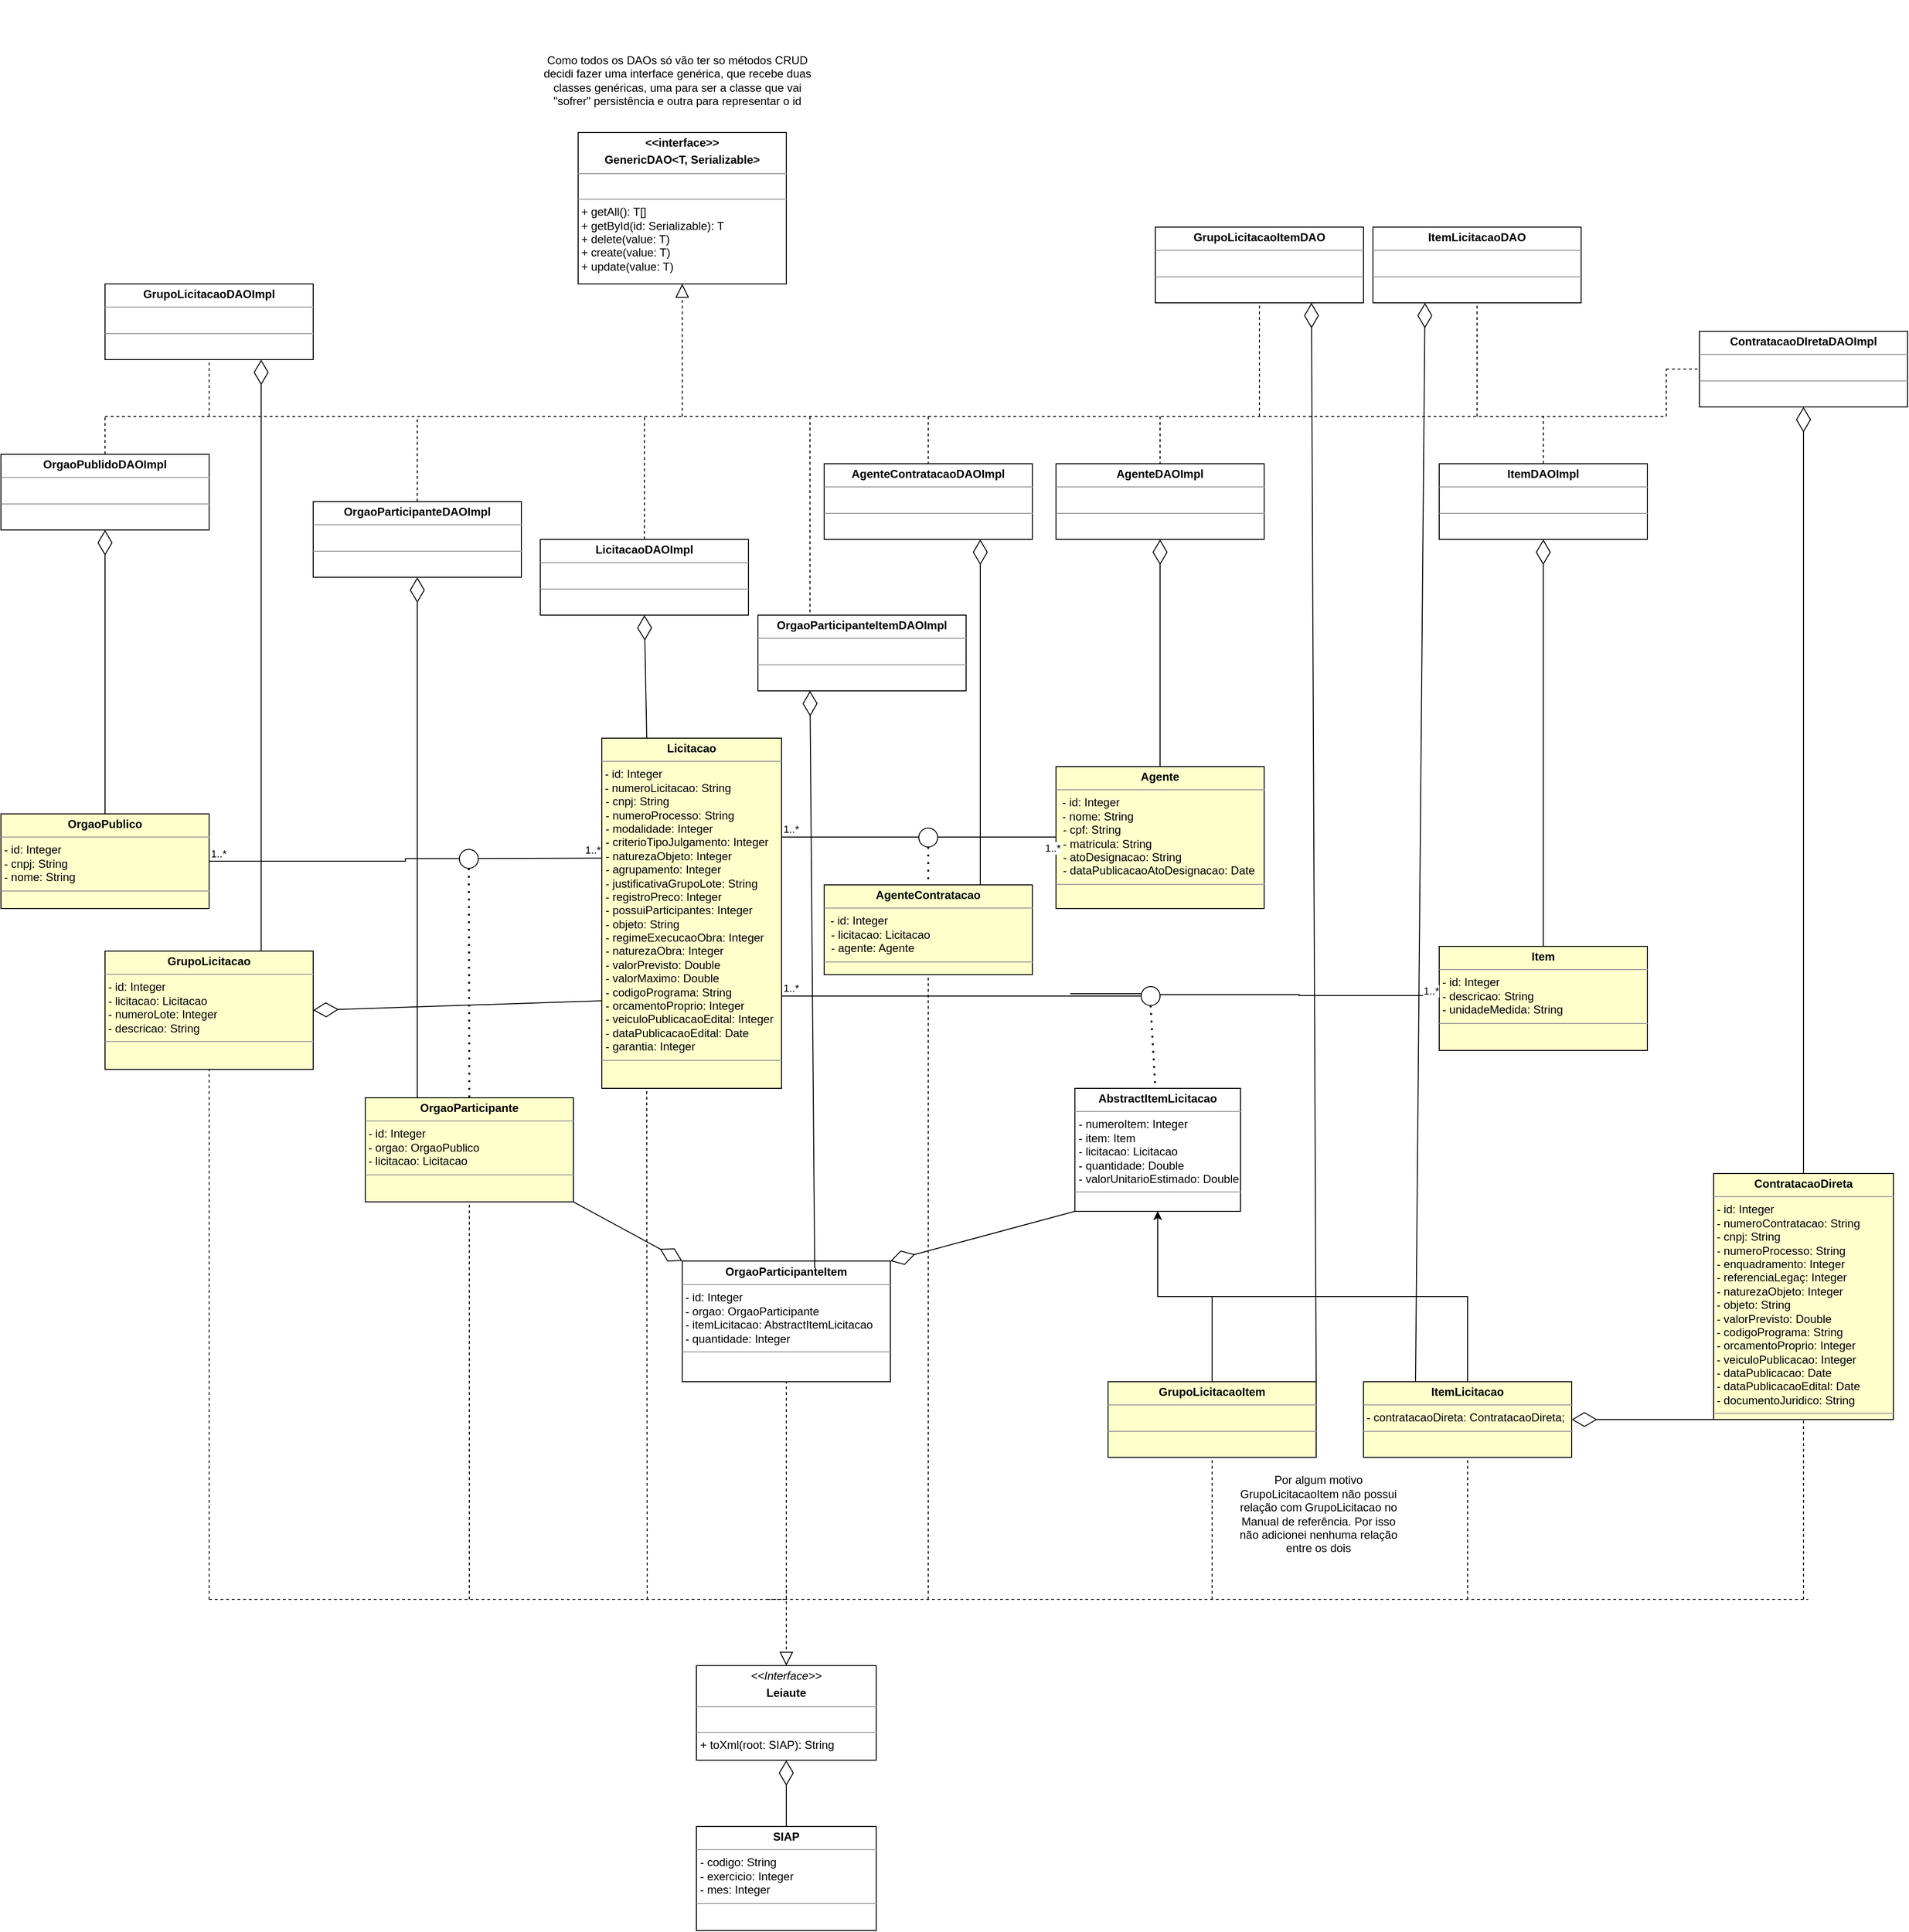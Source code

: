 <mxfile version="22.0.0" type="github">
  <diagram id="C5RBs43oDa-KdzZeNtuy" name="Page-1">
    <mxGraphModel dx="1088" dy="486" grid="1" gridSize="10" guides="1" tooltips="1" connect="1" arrows="1" fold="1" page="1" pageScale="1" pageWidth="2339" pageHeight="3300" math="0" shadow="0">
      <root>
        <mxCell id="WIyWlLk6GJQsqaUBKTNV-0" />
        <mxCell id="WIyWlLk6GJQsqaUBKTNV-1" parent="WIyWlLk6GJQsqaUBKTNV-0" />
        <mxCell id="pMRX2iktSqoQI3OCFCf_-0" value="&lt;p style=&quot;margin:0px;margin-top:4px;text-align:center;&quot;&gt;&lt;b&gt;Licitacao&lt;/b&gt;&lt;/p&gt;&lt;hr size=&quot;1&quot;&gt;&lt;div&gt;&lt;div&gt;&amp;nbsp;- id: Integer&lt;br&gt;&lt;/div&gt;&lt;/div&gt;&lt;div&gt;&amp;nbsp;- numeroLicitacao: String&lt;/div&gt;&lt;p style=&quot;margin:0px;margin-left:4px;&quot;&gt;- cnpj: String&lt;br&gt;- numeroProcesso: String&lt;br&gt;- modalidade: Integer&lt;br&gt;- criterioTipoJulgamento: Integer&lt;br&gt;- naturezaObjeto: Integer&lt;br&gt;- agrupamento: Integer&lt;br&gt;- justificativaGrupoLote: String&lt;br&gt;- registroPreco: Integer&lt;br&gt;- possuiParticipantes: Integer&lt;br&gt;- objeto: String&lt;br&gt;- regimeExecucaoObra: Integer&lt;br&gt;- naturezaObra: Integer&lt;br&gt;- valorPrevisto: Double&lt;br&gt;- valorMaximo: Double&lt;br&gt;- codigoPrograma: String&lt;br&gt;- orcamentoProprio: Integer&lt;br&gt;- veiculoPublicacaoEdital: Integer&lt;br&gt;- dataPublicacaoEdital: Date&lt;br&gt;- garantia: Integer&lt;/p&gt;&lt;hr size=&quot;1&quot;&gt;&lt;p style=&quot;margin:0px;margin-left:4px;&quot;&gt;&lt;br&gt;&lt;/p&gt;" style="verticalAlign=top;align=left;overflow=fill;fontSize=12;fontFamily=Helvetica;html=1;whiteSpace=wrap;fillColor=#FFFFCC;" parent="WIyWlLk6GJQsqaUBKTNV-1" vertex="1">
          <mxGeometry x="775" y="1910" width="190" height="370" as="geometry" />
        </mxCell>
        <mxCell id="pMRX2iktSqoQI3OCFCf_-1" value="&lt;p style=&quot;margin:0px;margin-top:4px;text-align:center;&quot;&gt;&lt;b&gt;ContratacaoDireta&lt;/b&gt;&lt;/p&gt;&lt;hr size=&quot;1&quot;&gt;&lt;div&gt;&lt;div&gt;&amp;nbsp;- id: Integer &lt;br&gt;&lt;/div&gt;&lt;div&gt;&amp;nbsp;- numeroContratacao: String&lt;/div&gt;&lt;/div&gt;&amp;nbsp;- cnpj: String&lt;br&gt;&amp;nbsp;- numeroProcesso: String&lt;br&gt;&amp;nbsp;- enquadramento: Integer&lt;br&gt;&amp;nbsp;- referenciaLegaç: Integer&lt;br&gt;&amp;nbsp;- naturezaObjeto: Integer&lt;br&gt;&amp;nbsp;- objeto: String&lt;br&gt;&amp;nbsp;- valorPrevisto: Double&lt;br&gt;&amp;nbsp;- codigoPrograma: String&lt;br&gt;&amp;nbsp;- orcamentoProprio: Integer&lt;br&gt;&amp;nbsp;- veiculoPublicacao: Integer&lt;br&gt;&amp;nbsp;- dataPublicacao: Date&lt;br&gt;&amp;nbsp;- dataPublicacaoEdital: Date&lt;br&gt;&amp;nbsp;- documentoJuridico: String&lt;br&gt;&lt;hr size=&quot;1&quot;&gt;&lt;p style=&quot;margin:0px;margin-left:4px;&quot;&gt;&lt;br&gt;&lt;/p&gt;" style="verticalAlign=top;align=left;overflow=fill;fontSize=12;fontFamily=Helvetica;html=1;whiteSpace=wrap;fillColor=#FFFFCC;" parent="WIyWlLk6GJQsqaUBKTNV-1" vertex="1">
          <mxGeometry x="1950" y="2370" width="190" height="260" as="geometry" />
        </mxCell>
        <mxCell id="pMRX2iktSqoQI3OCFCf_-6" value="&lt;p style=&quot;margin:0px;margin-top:4px;text-align:center;&quot;&gt;&lt;b&gt;Agente&lt;/b&gt;&lt;/p&gt;&lt;hr size=&quot;1&quot;&gt;&lt;div&gt;&amp;nbsp; - id: Integer&lt;br&gt;&lt;/div&gt;&amp;nbsp; - nome: String&lt;p style=&quot;margin:0px;margin-left:4px;&quot;&gt;&amp;nbsp;- cpf: String&lt;br&gt;&amp;nbsp;- matricula: String&lt;br&gt;&amp;nbsp;- atoDesignacao: String&lt;br&gt;&amp;nbsp;- dataPublicacaoAtoDesignacao: Date&lt;/p&gt;&lt;hr size=&quot;1&quot;&gt;&lt;p style=&quot;margin:0px;margin-left:4px;&quot;&gt;&lt;br&gt;&lt;/p&gt;" style="verticalAlign=top;align=left;overflow=fill;fontSize=12;fontFamily=Helvetica;html=1;whiteSpace=wrap;fillColor=#FFFFCC;" parent="WIyWlLk6GJQsqaUBKTNV-1" vertex="1">
          <mxGeometry x="1255" y="1940" width="220" height="150" as="geometry" />
        </mxCell>
        <mxCell id="pMRX2iktSqoQI3OCFCf_-7" value="&lt;p style=&quot;margin:0px;margin-top:4px;text-align:center;&quot;&gt;&lt;b&gt;AgenteContratacao&lt;/b&gt;&lt;/p&gt;&lt;hr size=&quot;1&quot;&gt;&lt;div&gt;&amp;nbsp; - id: Integer&lt;br&gt;&lt;/div&gt;&lt;p style=&quot;margin:0px;margin-left:4px;&quot;&gt;&lt;/p&gt;&lt;p style=&quot;margin:0px;margin-left:4px;&quot;&gt;&amp;nbsp;- licitacao: Licitacao&lt;br&gt;&amp;nbsp;- agente: Agente&lt;br&gt;&lt;/p&gt;&lt;hr size=&quot;1&quot;&gt;&lt;p style=&quot;margin:0px;margin-left:4px;&quot;&gt;&lt;br&gt;&lt;/p&gt;" style="verticalAlign=top;align=left;overflow=fill;fontSize=12;fontFamily=Helvetica;html=1;whiteSpace=wrap;fillColor=#FFFFCC;" parent="WIyWlLk6GJQsqaUBKTNV-1" vertex="1">
          <mxGeometry x="1010" y="2065" width="220" height="95" as="geometry" />
        </mxCell>
        <mxCell id="pMRX2iktSqoQI3OCFCf_-8" value="" style="endArrow=none;html=1;edgeStyle=orthogonalEdgeStyle;rounded=0;exitX=1;exitY=0.5;exitDx=0;exitDy=0;entryX=0;entryY=0.5;entryDx=0;entryDy=0;" parent="WIyWlLk6GJQsqaUBKTNV-1" edge="1">
          <mxGeometry relative="1" as="geometry">
            <mxPoint x="965" y="2014.52" as="sourcePoint" />
            <mxPoint x="1255" y="2014.52" as="targetPoint" />
          </mxGeometry>
        </mxCell>
        <mxCell id="pMRX2iktSqoQI3OCFCf_-9" value="&lt;div&gt;1..*&lt;/div&gt;" style="edgeLabel;resizable=0;html=1;align=left;verticalAlign=bottom;" parent="pMRX2iktSqoQI3OCFCf_-8" connectable="0" vertex="1">
          <mxGeometry x="-1" relative="1" as="geometry" />
        </mxCell>
        <mxCell id="pMRX2iktSqoQI3OCFCf_-10" value="&lt;div&gt;1..*&lt;/div&gt;" style="edgeLabel;resizable=0;html=1;align=right;verticalAlign=bottom;" parent="pMRX2iktSqoQI3OCFCf_-8" connectable="0" vertex="1">
          <mxGeometry x="1" relative="1" as="geometry">
            <mxPoint x="5" y="20" as="offset" />
          </mxGeometry>
        </mxCell>
        <mxCell id="pMRX2iktSqoQI3OCFCf_-12" value="" style="ellipse;whiteSpace=wrap;html=1;aspect=fixed;" parent="WIyWlLk6GJQsqaUBKTNV-1" vertex="1">
          <mxGeometry x="1110" y="2005" width="20" height="20" as="geometry" />
        </mxCell>
        <mxCell id="pMRX2iktSqoQI3OCFCf_-15" value="" style="endArrow=none;dashed=1;html=1;dashPattern=1 3;strokeWidth=2;rounded=0;entryX=0.5;entryY=0;entryDx=0;entryDy=0;" parent="WIyWlLk6GJQsqaUBKTNV-1" source="pMRX2iktSqoQI3OCFCf_-12" target="pMRX2iktSqoQI3OCFCf_-7" edge="1">
          <mxGeometry width="50" height="50" relative="1" as="geometry">
            <mxPoint x="1080" y="2135" as="sourcePoint" />
            <mxPoint x="1130" y="2085" as="targetPoint" />
          </mxGeometry>
        </mxCell>
        <mxCell id="pMRX2iktSqoQI3OCFCf_-49" style="edgeStyle=orthogonalEdgeStyle;rounded=0;orthogonalLoop=1;jettySize=auto;html=1;exitX=0.5;exitY=0;exitDx=0;exitDy=0;entryX=0.5;entryY=1;entryDx=0;entryDy=0;" parent="WIyWlLk6GJQsqaUBKTNV-1" source="pMRX2iktSqoQI3OCFCf_-16" target="pMRX2iktSqoQI3OCFCf_-45" edge="1">
          <mxGeometry relative="1" as="geometry" />
        </mxCell>
        <mxCell id="pMRX2iktSqoQI3OCFCf_-16" value="&lt;p style=&quot;margin:0px;margin-top:4px;text-align:center;&quot;&gt;&lt;b&gt;ItemLicitacao&lt;/b&gt;&lt;/p&gt;&lt;hr size=&quot;1&quot;&gt;&amp;nbsp;- contratacaoDireta: ContratacaoDireta;&lt;hr size=&quot;1&quot;&gt;&lt;p style=&quot;margin:0px;margin-left:4px;&quot;&gt;&lt;br&gt;&lt;/p&gt;" style="verticalAlign=top;align=left;overflow=fill;fontSize=12;fontFamily=Helvetica;html=1;whiteSpace=wrap;fillColor=#FFFFCC;" parent="WIyWlLk6GJQsqaUBKTNV-1" vertex="1">
          <mxGeometry x="1580" y="2590" width="220" height="80" as="geometry" />
        </mxCell>
        <mxCell id="pMRX2iktSqoQI3OCFCf_-19" value="&lt;p style=&quot;margin:0px;margin-top:4px;text-align:center;&quot;&gt;&lt;b&gt;GrupoLicitacao&lt;/b&gt;&lt;/p&gt;&lt;hr size=&quot;1&quot;&gt;&lt;div&gt;&lt;div&gt;&amp;nbsp;- id: Integer&lt;br&gt;&lt;/div&gt;&lt;/div&gt;&lt;div&gt;&amp;nbsp;- licitacao: Licitacao&amp;nbsp;&lt;/div&gt;&lt;div&gt;&amp;nbsp;- numeroLote: Integer&amp;nbsp;&amp;nbsp;&lt;/div&gt;&lt;div&gt;&amp;nbsp;- descricao: String&lt;/div&gt;&lt;hr size=&quot;1&quot;&gt;&lt;p style=&quot;margin:0px;margin-left:4px;&quot;&gt;&lt;br&gt;&lt;/p&gt;" style="verticalAlign=top;align=left;overflow=fill;fontSize=12;fontFamily=Helvetica;html=1;whiteSpace=wrap;fillColor=#FFFFCC;" parent="WIyWlLk6GJQsqaUBKTNV-1" vertex="1">
          <mxGeometry x="250" y="2135" width="220" height="125" as="geometry" />
        </mxCell>
        <mxCell id="pMRX2iktSqoQI3OCFCf_-20" value="" style="endArrow=diamondThin;endFill=0;endSize=24;html=1;rounded=0;exitX=0;exitY=0.75;exitDx=0;exitDy=0;entryX=1;entryY=0.5;entryDx=0;entryDy=0;" parent="WIyWlLk6GJQsqaUBKTNV-1" source="pMRX2iktSqoQI3OCFCf_-0" target="pMRX2iktSqoQI3OCFCf_-19" edge="1">
          <mxGeometry width="160" relative="1" as="geometry">
            <mxPoint x="1125" y="2290" as="sourcePoint" />
            <mxPoint x="1290" y="2415" as="targetPoint" />
          </mxGeometry>
        </mxCell>
        <mxCell id="pMRX2iktSqoQI3OCFCf_-51" style="edgeStyle=orthogonalEdgeStyle;rounded=0;orthogonalLoop=1;jettySize=auto;html=1;exitX=0.5;exitY=0;exitDx=0;exitDy=0;entryX=0.5;entryY=1;entryDx=0;entryDy=0;" parent="WIyWlLk6GJQsqaUBKTNV-1" source="pMRX2iktSqoQI3OCFCf_-22" target="pMRX2iktSqoQI3OCFCf_-45" edge="1">
          <mxGeometry relative="1" as="geometry" />
        </mxCell>
        <mxCell id="pMRX2iktSqoQI3OCFCf_-22" value="&lt;p style=&quot;margin:0px;margin-top:4px;text-align:center;&quot;&gt;&lt;b&gt;GrupoLicitacaoItem&lt;/b&gt;&lt;/p&gt;&lt;hr size=&quot;1&quot;&gt;&lt;div&gt;&lt;br&gt;&lt;/div&gt;&lt;hr size=&quot;1&quot;&gt;" style="verticalAlign=top;align=left;overflow=fill;fontSize=12;fontFamily=Helvetica;html=1;whiteSpace=wrap;fillColor=#FFFFCC;" parent="WIyWlLk6GJQsqaUBKTNV-1" vertex="1">
          <mxGeometry x="1310" y="2590" width="220" height="80" as="geometry" />
        </mxCell>
        <mxCell id="pMRX2iktSqoQI3OCFCf_-24" value="&lt;p style=&quot;margin:0px;margin-top:4px;text-align:center;&quot;&gt;&lt;b&gt;Item&lt;/b&gt;&lt;/p&gt;&lt;hr size=&quot;1&quot;&gt;&lt;div&gt;&amp;nbsp;- id: Integer&lt;br&gt;&lt;/div&gt;&lt;div&gt;&amp;nbsp;- descricao: String&lt;/div&gt;&amp;nbsp;- unidadeMedida: String&lt;hr size=&quot;1&quot;&gt;&lt;p style=&quot;margin:0px;margin-left:4px;&quot;&gt;&lt;br&gt;&lt;/p&gt;" style="verticalAlign=top;align=left;overflow=fill;fontSize=12;fontFamily=Helvetica;html=1;whiteSpace=wrap;fillColor=#FFFFCC;" parent="WIyWlLk6GJQsqaUBKTNV-1" vertex="1">
          <mxGeometry x="1660" y="2130" width="220" height="110" as="geometry" />
        </mxCell>
        <mxCell id="pMRX2iktSqoQI3OCFCf_-31" value="&lt;p style=&quot;margin:0px;margin-top:4px;text-align:center;&quot;&gt;&lt;b&gt;OrgaoPublico&lt;/b&gt;&lt;br&gt;&lt;/p&gt;&lt;hr size=&quot;1&quot;&gt;&lt;div&gt;&lt;div&gt;&amp;nbsp;- id: Integer&lt;br&gt;&lt;/div&gt;&lt;/div&gt;&lt;div&gt;&amp;nbsp;- cnpj: String&lt;/div&gt;&lt;div&gt;&amp;nbsp;- nome: String&lt;br&gt;&lt;/div&gt;&lt;hr size=&quot;1&quot;&gt;&lt;p style=&quot;margin:0px;margin-left:4px;&quot;&gt;&lt;br&gt;&lt;/p&gt;" style="verticalAlign=top;align=left;overflow=fill;fontSize=12;fontFamily=Helvetica;html=1;whiteSpace=wrap;fillColor=#FFFFCC;" parent="WIyWlLk6GJQsqaUBKTNV-1" vertex="1">
          <mxGeometry x="140" y="1990" width="220" height="100" as="geometry" />
        </mxCell>
        <mxCell id="pMRX2iktSqoQI3OCFCf_-32" value="" style="endArrow=none;html=1;edgeStyle=orthogonalEdgeStyle;rounded=0;entryX=0.002;entryY=0.198;entryDx=0;entryDy=0;entryPerimeter=0;" parent="WIyWlLk6GJQsqaUBKTNV-1" source="pMRX2iktSqoQI3OCFCf_-31" edge="1">
          <mxGeometry relative="1" as="geometry">
            <mxPoint x="484.48" y="2037.5" as="sourcePoint" />
            <mxPoint x="774.86" y="2036.8" as="targetPoint" />
          </mxGeometry>
        </mxCell>
        <mxCell id="pMRX2iktSqoQI3OCFCf_-33" value="&lt;div&gt;1..*&lt;/div&gt;" style="edgeLabel;resizable=0;html=1;align=left;verticalAlign=bottom;" parent="pMRX2iktSqoQI3OCFCf_-32" connectable="0" vertex="1">
          <mxGeometry x="-1" relative="1" as="geometry" />
        </mxCell>
        <mxCell id="pMRX2iktSqoQI3OCFCf_-34" value="&lt;div&gt;1..*&lt;/div&gt;" style="edgeLabel;resizable=0;html=1;align=right;verticalAlign=bottom;" parent="pMRX2iktSqoQI3OCFCf_-32" connectable="0" vertex="1">
          <mxGeometry x="1" relative="1" as="geometry" />
        </mxCell>
        <mxCell id="pMRX2iktSqoQI3OCFCf_-35" value="" style="ellipse;whiteSpace=wrap;html=1;aspect=fixed;" parent="WIyWlLk6GJQsqaUBKTNV-1" vertex="1">
          <mxGeometry x="624.48" y="2027.5" width="20" height="20" as="geometry" />
        </mxCell>
        <mxCell id="pMRX2iktSqoQI3OCFCf_-36" value="" style="endArrow=none;dashed=1;html=1;dashPattern=1 3;strokeWidth=2;rounded=0;entryX=0.5;entryY=0;entryDx=0;entryDy=0;" parent="WIyWlLk6GJQsqaUBKTNV-1" source="pMRX2iktSqoQI3OCFCf_-35" target="pMRX2iktSqoQI3OCFCf_-37" edge="1">
          <mxGeometry width="50" height="50" relative="1" as="geometry">
            <mxPoint x="595" y="2010" as="sourcePoint" />
            <mxPoint x="635" y="2050" as="targetPoint" />
          </mxGeometry>
        </mxCell>
        <mxCell id="pMRX2iktSqoQI3OCFCf_-37" value="&lt;p style=&quot;margin:0px;margin-top:4px;text-align:center;&quot;&gt;&lt;b&gt;OrgaoParticipante&lt;/b&gt;&lt;br&gt;&lt;/p&gt;&lt;hr size=&quot;1&quot;&gt;&lt;div&gt;&lt;div&gt;&amp;nbsp;- id: Integer&lt;br&gt;&lt;/div&gt;&lt;/div&gt;&lt;div&gt;&amp;nbsp;- orgao: OrgaoPublico&lt;/div&gt;&lt;div&gt;&amp;nbsp;- licitacao: Licitacao&lt;br&gt;&lt;/div&gt;&lt;hr size=&quot;1&quot;&gt;&lt;p style=&quot;margin:0px;margin-left:4px;&quot;&gt;&lt;br&gt;&lt;/p&gt;" style="verticalAlign=top;align=left;overflow=fill;fontSize=12;fontFamily=Helvetica;html=1;whiteSpace=wrap;fillColor=#FFFFCC;" parent="WIyWlLk6GJQsqaUBKTNV-1" vertex="1">
          <mxGeometry x="525" y="2290" width="220" height="110" as="geometry" />
        </mxCell>
        <mxCell id="pMRX2iktSqoQI3OCFCf_-38" value="&lt;p style=&quot;margin:0px;margin-top:4px;text-align:center;&quot;&gt;&lt;b&gt;OrgaoParticipanteItem&lt;/b&gt;&lt;br&gt;&lt;/p&gt;&lt;hr size=&quot;1&quot;&gt;&lt;div&gt;&lt;div&gt;&amp;nbsp;- id: Integer&lt;br&gt;&lt;/div&gt;&lt;/div&gt;&lt;div&gt;&amp;nbsp;- orgao: OrgaoParticipante&lt;br&gt;&lt;/div&gt;&lt;div&gt;&amp;nbsp;- itemLicitacao: AbstractItemLicitacao&lt;/div&gt;&lt;div&gt;&amp;nbsp;- quantidade: Integer&lt;br&gt;&lt;/div&gt;&lt;hr size=&quot;1&quot;&gt;&lt;p style=&quot;margin:0px;margin-left:4px;&quot;&gt;&lt;br&gt;&lt;/p&gt;" style="verticalAlign=top;align=left;overflow=fill;fontSize=12;fontFamily=Helvetica;html=1;whiteSpace=wrap;" parent="WIyWlLk6GJQsqaUBKTNV-1" vertex="1">
          <mxGeometry x="860" y="2462.5" width="220" height="127.5" as="geometry" />
        </mxCell>
        <mxCell id="pMRX2iktSqoQI3OCFCf_-45" value="&lt;p style=&quot;margin:0px;margin-top:4px;text-align:center;&quot;&gt;&lt;b&gt;AbstractItemLicitacao&lt;/b&gt;&lt;br&gt;&lt;/p&gt;&lt;hr size=&quot;1&quot;&gt;&lt;p style=&quot;margin:0px;margin-left:4px;&quot;&gt;- numeroItem: Integer&lt;/p&gt;&lt;p style=&quot;margin:0px;margin-left:4px;&quot;&gt;- item: Item&lt;/p&gt;&lt;p style=&quot;margin:0px;margin-left:4px;&quot;&gt;- licitacao: Licitacao&lt;/p&gt;&lt;p style=&quot;margin:0px;margin-left:4px;&quot;&gt;- quantidade: Double&lt;br&gt;&lt;/p&gt;&lt;p style=&quot;margin:0px;margin-left:4px;&quot;&gt;- valorUnitarioEstimado: Double&lt;br&gt;&lt;/p&gt;&lt;hr size=&quot;1&quot;&gt;&lt;p style=&quot;margin:0px;margin-left:4px;&quot;&gt;&lt;br&gt;&lt;/p&gt;" style="verticalAlign=top;align=left;overflow=fill;fontSize=12;fontFamily=Helvetica;html=1;whiteSpace=wrap;" parent="WIyWlLk6GJQsqaUBKTNV-1" vertex="1">
          <mxGeometry x="1275" y="2280" width="175" height="130" as="geometry" />
        </mxCell>
        <mxCell id="pMRX2iktSqoQI3OCFCf_-52" value="" style="endArrow=diamondThin;endFill=0;endSize=24;html=1;rounded=0;exitX=0;exitY=1;exitDx=0;exitDy=0;entryX=1;entryY=0.5;entryDx=0;entryDy=0;" parent="WIyWlLk6GJQsqaUBKTNV-1" source="pMRX2iktSqoQI3OCFCf_-1" target="pMRX2iktSqoQI3OCFCf_-16" edge="1">
          <mxGeometry width="160" relative="1" as="geometry">
            <mxPoint x="975" y="2290" as="sourcePoint" />
            <mxPoint x="1360" y="2390" as="targetPoint" />
          </mxGeometry>
        </mxCell>
        <mxCell id="pMRX2iktSqoQI3OCFCf_-56" value="Por algum motivo GrupoLicitacaoItem não possui relação com GrupoLicitacao no Manual de referência. Por isso não adicionei nenhuma relação entre os dois" style="text;html=1;strokeColor=none;fillColor=none;align=center;verticalAlign=middle;whiteSpace=wrap;rounded=0;" parent="WIyWlLk6GJQsqaUBKTNV-1" vertex="1">
          <mxGeometry x="1440" y="2690" width="185" height="80" as="geometry" />
        </mxCell>
        <mxCell id="pMRX2iktSqoQI3OCFCf_-58" value="" style="endArrow=none;html=1;edgeStyle=orthogonalEdgeStyle;rounded=0;entryX=0;entryY=0.5;entryDx=0;entryDy=0;" parent="WIyWlLk6GJQsqaUBKTNV-1" target="pMRX2iktSqoQI3OCFCf_-24" edge="1">
          <mxGeometry relative="1" as="geometry">
            <mxPoint x="1360" y="2181" as="sourcePoint" />
            <mxPoint x="1655" y="2183.75" as="targetPoint" />
            <Array as="points">
              <mxPoint x="1512" y="2181" />
              <mxPoint x="1512" y="2182" />
            </Array>
          </mxGeometry>
        </mxCell>
        <mxCell id="pMRX2iktSqoQI3OCFCf_-60" value="&lt;div&gt;1..*&lt;/div&gt;" style="edgeLabel;resizable=0;html=1;align=right;verticalAlign=bottom;" parent="pMRX2iktSqoQI3OCFCf_-58" connectable="0" vertex="1">
          <mxGeometry x="1" relative="1" as="geometry" />
        </mxCell>
        <mxCell id="pMRX2iktSqoQI3OCFCf_-62" value="" style="endArrow=none;dashed=1;html=1;dashPattern=1 3;strokeWidth=2;rounded=0;entryX=0.5;entryY=0;entryDx=0;entryDy=0;exitX=0.5;exitY=1;exitDx=0;exitDy=0;" parent="WIyWlLk6GJQsqaUBKTNV-1" source="pMRX2iktSqoQI3OCFCf_-61" edge="1">
          <mxGeometry width="50" height="50" relative="1" as="geometry">
            <mxPoint x="1360" y="2190" as="sourcePoint" />
            <mxPoint x="1360" y="2280" as="targetPoint" />
          </mxGeometry>
        </mxCell>
        <mxCell id="pMRX2iktSqoQI3OCFCf_-63" value="" style="endArrow=none;html=1;edgeStyle=orthogonalEdgeStyle;rounded=0;exitX=1;exitY=0.75;exitDx=0;exitDy=0;" parent="WIyWlLk6GJQsqaUBKTNV-1" edge="1">
          <mxGeometry relative="1" as="geometry">
            <mxPoint x="965" y="2182.48" as="sourcePoint" />
            <mxPoint x="1270" y="2180" as="targetPoint" />
            <Array as="points">
              <mxPoint x="1360" y="2182" />
              <mxPoint x="1360" y="2180" />
            </Array>
          </mxGeometry>
        </mxCell>
        <mxCell id="pMRX2iktSqoQI3OCFCf_-64" value="&lt;div&gt;1..*&lt;/div&gt;" style="edgeLabel;resizable=0;html=1;align=left;verticalAlign=bottom;" parent="pMRX2iktSqoQI3OCFCf_-63" connectable="0" vertex="1">
          <mxGeometry x="-1" relative="1" as="geometry" />
        </mxCell>
        <mxCell id="pMRX2iktSqoQI3OCFCf_-66" value="" style="endArrow=diamondThin;endFill=0;endSize=24;html=1;rounded=0;exitX=0;exitY=1;exitDx=0;exitDy=0;entryX=1;entryY=0;entryDx=0;entryDy=0;" parent="WIyWlLk6GJQsqaUBKTNV-1" source="pMRX2iktSqoQI3OCFCf_-45" target="pMRX2iktSqoQI3OCFCf_-38" edge="1">
          <mxGeometry width="160" relative="1" as="geometry">
            <mxPoint x="1150" y="2425" as="sourcePoint" />
            <mxPoint x="1070" y="2485" as="targetPoint" />
          </mxGeometry>
        </mxCell>
        <mxCell id="pMRX2iktSqoQI3OCFCf_-67" value="" style="endArrow=diamondThin;endFill=0;endSize=24;html=1;rounded=0;exitX=1;exitY=1;exitDx=0;exitDy=0;entryX=0;entryY=0;entryDx=0;entryDy=0;" parent="WIyWlLk6GJQsqaUBKTNV-1" source="pMRX2iktSqoQI3OCFCf_-37" target="pMRX2iktSqoQI3OCFCf_-38" edge="1">
          <mxGeometry width="160" relative="1" as="geometry">
            <mxPoint x="1840" y="2580" as="sourcePoint" />
            <mxPoint x="1760" y="2640" as="targetPoint" />
          </mxGeometry>
        </mxCell>
        <mxCell id="dW7XB2EOjEEVIKZ2SlPr-0" value="&lt;p style=&quot;margin:0px;margin-top:4px;text-align:center;&quot;&gt;&lt;b&gt;&amp;lt;&amp;lt;interface&amp;gt;&amp;gt;&lt;br&gt;&lt;/b&gt;&lt;/p&gt;&lt;p style=&quot;margin:0px;margin-top:4px;text-align:center;&quot;&gt;&lt;b&gt;GenericDAO&amp;lt;T, Serializable&amp;gt;&lt;/b&gt;&lt;/p&gt;&lt;hr size=&quot;1&quot;&gt;&lt;br&gt;&lt;hr size=&quot;1&quot;&gt;&lt;div&gt;&amp;nbsp;+ getAll(): T[]&lt;/div&gt;&lt;div&gt;&amp;nbsp;+ getById(id: Serializable): T&lt;br&gt;&lt;/div&gt;&lt;div&gt;&amp;nbsp;+ delete(value: T)&lt;/div&gt;&lt;div&gt;&amp;nbsp;+ create(value: T)&lt;/div&gt;&amp;nbsp;+ update(value: T)&lt;p style=&quot;margin:0px;margin-left:4px;&quot;&gt;&lt;/p&gt;" style="verticalAlign=top;align=left;overflow=fill;fontSize=12;fontFamily=Helvetica;html=1;whiteSpace=wrap;" parent="WIyWlLk6GJQsqaUBKTNV-1" vertex="1">
          <mxGeometry x="750" y="1270" width="220" height="160" as="geometry" />
        </mxCell>
        <mxCell id="dW7XB2EOjEEVIKZ2SlPr-8" value="&lt;p style=&quot;margin:0px;margin-top:4px;text-align:center;&quot;&gt;&lt;b&gt;LicitacaoDAOImpl&lt;/b&gt;&lt;/p&gt;&lt;hr size=&quot;1&quot;&gt;&lt;br&gt;&lt;hr size=&quot;1&quot;&gt;&lt;br&gt;&lt;p style=&quot;margin:0px;margin-left:4px;&quot;&gt;&lt;/p&gt;" style="verticalAlign=top;align=left;overflow=fill;fontSize=12;fontFamily=Helvetica;html=1;whiteSpace=wrap;" parent="WIyWlLk6GJQsqaUBKTNV-1" vertex="1">
          <mxGeometry x="710" y="1700" width="220" height="80" as="geometry" />
        </mxCell>
        <mxCell id="dW7XB2EOjEEVIKZ2SlPr-11" value="" style="endArrow=diamondThin;endFill=0;endSize=24;html=1;rounded=0;exitX=0.25;exitY=0;exitDx=0;exitDy=0;entryX=0.5;entryY=1;entryDx=0;entryDy=0;" parent="WIyWlLk6GJQsqaUBKTNV-1" source="pMRX2iktSqoQI3OCFCf_-0" target="dW7XB2EOjEEVIKZ2SlPr-8" edge="1">
          <mxGeometry width="160" relative="1" as="geometry">
            <mxPoint x="1010" y="1830" as="sourcePoint" />
            <mxPoint x="1100" y="1870" as="targetPoint" />
          </mxGeometry>
        </mxCell>
        <mxCell id="dW7XB2EOjEEVIKZ2SlPr-15" value="&lt;p style=&quot;margin:0px;margin-top:4px;text-align:center;&quot;&gt;&lt;b&gt;AgenteContratacaoDAOImpl&lt;/b&gt;&lt;br&gt;&lt;/p&gt;&lt;hr size=&quot;1&quot;&gt;&lt;br&gt;&lt;hr size=&quot;1&quot;&gt;&lt;br&gt;&lt;p style=&quot;margin:0px;margin-left:4px;&quot;&gt;&lt;/p&gt;" style="verticalAlign=top;align=left;overflow=fill;fontSize=12;fontFamily=Helvetica;html=1;whiteSpace=wrap;" parent="WIyWlLk6GJQsqaUBKTNV-1" vertex="1">
          <mxGeometry x="1010" y="1620" width="220" height="80" as="geometry" />
        </mxCell>
        <mxCell id="dW7XB2EOjEEVIKZ2SlPr-17" value="" style="endArrow=diamondThin;endFill=0;endSize=24;html=1;rounded=0;exitX=0.75;exitY=0;exitDx=0;exitDy=0;entryX=0.75;entryY=1;entryDx=0;entryDy=0;" parent="WIyWlLk6GJQsqaUBKTNV-1" source="pMRX2iktSqoQI3OCFCf_-7" target="dW7XB2EOjEEVIKZ2SlPr-15" edge="1">
          <mxGeometry width="160" relative="1" as="geometry">
            <mxPoint x="1170" y="1970" as="sourcePoint" />
            <mxPoint x="1170" y="1900" as="targetPoint" />
          </mxGeometry>
        </mxCell>
        <mxCell id="dW7XB2EOjEEVIKZ2SlPr-18" value="&lt;p style=&quot;margin:0px;margin-top:4px;text-align:center;&quot;&gt;&lt;b&gt;AgenteDAOImpl&lt;/b&gt;&lt;br&gt;&lt;/p&gt;&lt;hr size=&quot;1&quot;&gt;&lt;br&gt;&lt;hr size=&quot;1&quot;&gt;&lt;br&gt;&lt;p style=&quot;margin:0px;margin-left:4px;&quot;&gt;&lt;/p&gt;" style="verticalAlign=top;align=left;overflow=fill;fontSize=12;fontFamily=Helvetica;html=1;whiteSpace=wrap;" parent="WIyWlLk6GJQsqaUBKTNV-1" vertex="1">
          <mxGeometry x="1255" y="1620" width="220" height="80" as="geometry" />
        </mxCell>
        <mxCell id="dW7XB2EOjEEVIKZ2SlPr-19" value="" style="endArrow=diamondThin;endFill=0;endSize=24;html=1;rounded=0;exitX=0.5;exitY=0;exitDx=0;exitDy=0;entryX=0.5;entryY=1;entryDx=0;entryDy=0;" parent="WIyWlLk6GJQsqaUBKTNV-1" source="pMRX2iktSqoQI3OCFCf_-6" target="dW7XB2EOjEEVIKZ2SlPr-18" edge="1">
          <mxGeometry width="160" relative="1" as="geometry">
            <mxPoint x="1390" y="1920" as="sourcePoint" />
            <mxPoint x="1390" y="1850" as="targetPoint" />
          </mxGeometry>
        </mxCell>
        <mxCell id="dW7XB2EOjEEVIKZ2SlPr-21" value="&lt;p style=&quot;margin:0px;margin-top:4px;text-align:center;&quot;&gt;&lt;b&gt;ItemDAOImpl&lt;/b&gt;&lt;/p&gt;&lt;hr size=&quot;1&quot;&gt;&lt;br&gt;&lt;hr size=&quot;1&quot;&gt;&lt;p style=&quot;margin:0px;margin-left:4px;&quot;&gt;&lt;br&gt;&lt;/p&gt;" style="verticalAlign=top;align=left;overflow=fill;fontSize=12;fontFamily=Helvetica;html=1;whiteSpace=wrap;" parent="WIyWlLk6GJQsqaUBKTNV-1" vertex="1">
          <mxGeometry x="1660" y="1620" width="220" height="80" as="geometry" />
        </mxCell>
        <mxCell id="dW7XB2EOjEEVIKZ2SlPr-22" value="" style="endArrow=diamondThin;endFill=0;endSize=24;html=1;rounded=0;exitX=0.5;exitY=0;exitDx=0;exitDy=0;entryX=0.5;entryY=1;entryDx=0;entryDy=0;" parent="WIyWlLk6GJQsqaUBKTNV-1" source="pMRX2iktSqoQI3OCFCf_-24" target="dW7XB2EOjEEVIKZ2SlPr-21" edge="1">
          <mxGeometry width="160" relative="1" as="geometry">
            <mxPoint x="1669.23" y="2010" as="sourcePoint" />
            <mxPoint x="1669.23" y="1910" as="targetPoint" />
          </mxGeometry>
        </mxCell>
        <mxCell id="dW7XB2EOjEEVIKZ2SlPr-24" value="&lt;p style=&quot;margin:0px;margin-top:4px;text-align:center;&quot;&gt;&lt;b&gt;ContratacaoDIretaDAOImpl&lt;/b&gt;&lt;/p&gt;&lt;hr size=&quot;1&quot;&gt;&lt;br&gt;&lt;hr size=&quot;1&quot;&gt;&lt;p style=&quot;margin:0px;margin-left:4px;&quot;&gt;&lt;br&gt;&lt;/p&gt;" style="verticalAlign=top;align=left;overflow=fill;fontSize=12;fontFamily=Helvetica;html=1;whiteSpace=wrap;" parent="WIyWlLk6GJQsqaUBKTNV-1" vertex="1">
          <mxGeometry x="1935" y="1480" width="220" height="80" as="geometry" />
        </mxCell>
        <mxCell id="dW7XB2EOjEEVIKZ2SlPr-25" value="" style="endArrow=diamondThin;endFill=0;endSize=24;html=1;rounded=0;exitX=0.5;exitY=0;exitDx=0;exitDy=0;entryX=0.5;entryY=1;entryDx=0;entryDy=0;" parent="WIyWlLk6GJQsqaUBKTNV-1" source="pMRX2iktSqoQI3OCFCf_-1" target="dW7XB2EOjEEVIKZ2SlPr-24" edge="1">
          <mxGeometry width="160" relative="1" as="geometry">
            <mxPoint x="1920" y="2047.5" as="sourcePoint" />
            <mxPoint x="1920" y="1742.5" as="targetPoint" />
          </mxGeometry>
        </mxCell>
        <mxCell id="dW7XB2EOjEEVIKZ2SlPr-28" value="&lt;p style=&quot;margin:0px;margin-top:4px;text-align:center;&quot;&gt;&lt;b&gt;OrgaoPublidoDAOImpl&lt;/b&gt;&lt;/p&gt;&lt;hr size=&quot;1&quot;&gt;&lt;br&gt;&lt;hr size=&quot;1&quot;&gt;&lt;br&gt;&lt;p style=&quot;margin:0px;margin-left:4px;&quot;&gt;&lt;/p&gt;" style="verticalAlign=top;align=left;overflow=fill;fontSize=12;fontFamily=Helvetica;html=1;whiteSpace=wrap;" parent="WIyWlLk6GJQsqaUBKTNV-1" vertex="1">
          <mxGeometry x="140" y="1610" width="220" height="80" as="geometry" />
        </mxCell>
        <mxCell id="dW7XB2EOjEEVIKZ2SlPr-29" value="" style="endArrow=diamondThin;endFill=0;endSize=24;html=1;rounded=0;exitX=0.5;exitY=0;exitDx=0;exitDy=0;entryX=0.5;entryY=1;entryDx=0;entryDy=0;" parent="WIyWlLk6GJQsqaUBKTNV-1" source="pMRX2iktSqoQI3OCFCf_-31" target="dW7XB2EOjEEVIKZ2SlPr-28" edge="1">
          <mxGeometry width="160" relative="1" as="geometry">
            <mxPoint x="280" y="1920" as="sourcePoint" />
            <mxPoint x="280" y="1850" as="targetPoint" />
          </mxGeometry>
        </mxCell>
        <mxCell id="dW7XB2EOjEEVIKZ2SlPr-31" value="&lt;p style=&quot;margin:0px;margin-top:4px;text-align:center;&quot;&gt;&lt;b&gt;GrupoLicitacaoDAOImpl&lt;/b&gt;&lt;/p&gt;&lt;hr size=&quot;1&quot;&gt;&lt;div&gt;&amp;nbsp;&lt;br&gt;&lt;/div&gt;&lt;hr size=&quot;1&quot;&gt;&lt;p style=&quot;margin:0px;margin-left:4px;&quot;&gt;&lt;br&gt;&lt;/p&gt;" style="verticalAlign=top;align=left;overflow=fill;fontSize=12;fontFamily=Helvetica;html=1;whiteSpace=wrap;" parent="WIyWlLk6GJQsqaUBKTNV-1" vertex="1">
          <mxGeometry x="250" y="1430" width="220" height="80" as="geometry" />
        </mxCell>
        <mxCell id="dW7XB2EOjEEVIKZ2SlPr-33" value="" style="endArrow=diamondThin;endFill=0;endSize=24;html=1;rounded=0;exitX=0.75;exitY=0;exitDx=0;exitDy=0;entryX=0.75;entryY=1;entryDx=0;entryDy=0;" parent="WIyWlLk6GJQsqaUBKTNV-1" source="pMRX2iktSqoQI3OCFCf_-19" target="dW7XB2EOjEEVIKZ2SlPr-31" edge="1">
          <mxGeometry width="160" relative="1" as="geometry">
            <mxPoint x="260" y="2000" as="sourcePoint" />
            <mxPoint x="260" y="1840" as="targetPoint" />
          </mxGeometry>
        </mxCell>
        <mxCell id="dW7XB2EOjEEVIKZ2SlPr-34" value="&lt;p style=&quot;margin:0px;margin-top:4px;text-align:center;&quot;&gt;&lt;b&gt;OrgaoParticipanteDAOImpl&lt;/b&gt;&lt;br&gt;&lt;/p&gt;&lt;hr size=&quot;1&quot;&gt;&lt;div&gt;&amp;nbsp;&lt;/div&gt;&lt;hr size=&quot;1&quot;&gt;&lt;p style=&quot;margin:0px;margin-left:4px;&quot;&gt;&lt;br&gt;&lt;/p&gt;" style="verticalAlign=top;align=left;overflow=fill;fontSize=12;fontFamily=Helvetica;html=1;whiteSpace=wrap;" parent="WIyWlLk6GJQsqaUBKTNV-1" vertex="1">
          <mxGeometry x="470" y="1660" width="220" height="80" as="geometry" />
        </mxCell>
        <mxCell id="dW7XB2EOjEEVIKZ2SlPr-36" value="" style="endArrow=diamondThin;endFill=0;endSize=24;html=1;rounded=0;exitX=0.25;exitY=0;exitDx=0;exitDy=0;entryX=0.5;entryY=1;entryDx=0;entryDy=0;" parent="WIyWlLk6GJQsqaUBKTNV-1" source="pMRX2iktSqoQI3OCFCf_-37" target="dW7XB2EOjEEVIKZ2SlPr-34" edge="1">
          <mxGeometry width="160" relative="1" as="geometry">
            <mxPoint x="450" y="1980" as="sourcePoint" />
            <mxPoint x="450" y="1820" as="targetPoint" />
          </mxGeometry>
        </mxCell>
        <mxCell id="dW7XB2EOjEEVIKZ2SlPr-37" value="&lt;p style=&quot;margin:0px;margin-top:4px;text-align:center;&quot;&gt;&lt;b&gt;OrgaoParticipanteItemDAOImpl&lt;/b&gt;&lt;br&gt;&lt;/p&gt;&lt;hr size=&quot;1&quot;&gt;&lt;br&gt;&lt;hr size=&quot;1&quot;&gt;&lt;br&gt;&lt;p style=&quot;margin:0px;margin-left:4px;&quot;&gt;&lt;/p&gt;" style="verticalAlign=top;align=left;overflow=fill;fontSize=12;fontFamily=Helvetica;html=1;whiteSpace=wrap;" parent="WIyWlLk6GJQsqaUBKTNV-1" vertex="1">
          <mxGeometry x="940" y="1780" width="220" height="80" as="geometry" />
        </mxCell>
        <mxCell id="dW7XB2EOjEEVIKZ2SlPr-39" value="" style="endArrow=diamondThin;endFill=0;endSize=24;html=1;rounded=0;entryX=0.25;entryY=1;entryDx=0;entryDy=0;" parent="WIyWlLk6GJQsqaUBKTNV-1" target="dW7XB2EOjEEVIKZ2SlPr-37" edge="1">
          <mxGeometry width="160" relative="1" as="geometry">
            <mxPoint x="1000" y="2470" as="sourcePoint" />
            <mxPoint x="1000" y="1875" as="targetPoint" />
          </mxGeometry>
        </mxCell>
        <mxCell id="dW7XB2EOjEEVIKZ2SlPr-40" value="&lt;p style=&quot;margin:0px;margin-top:4px;text-align:center;&quot;&gt;&lt;i&gt;&amp;lt;&amp;lt;Interface&amp;gt;&amp;gt;&lt;/i&gt;&lt;/p&gt;&lt;p style=&quot;margin:0px;margin-top:4px;text-align:center;&quot;&gt;&lt;b&gt;Leiaute&lt;/b&gt;&lt;br&gt;&lt;/p&gt;&lt;hr size=&quot;1&quot;&gt;&lt;p style=&quot;margin:0px;margin-left:4px;&quot;&gt;&lt;br&gt;&lt;/p&gt;&lt;hr size=&quot;1&quot;&gt;&lt;p style=&quot;margin:0px;margin-left:4px;&quot;&gt;+ toXml(root: SIAP): String&lt;br&gt;&lt;/p&gt;" style="verticalAlign=top;align=left;overflow=fill;fontSize=12;fontFamily=Helvetica;html=1;whiteSpace=wrap;" parent="WIyWlLk6GJQsqaUBKTNV-1" vertex="1">
          <mxGeometry x="875" y="2890" width="190" height="100" as="geometry" />
        </mxCell>
        <mxCell id="dW7XB2EOjEEVIKZ2SlPr-43" value="" style="endArrow=none;dashed=1;html=1;rounded=0;" parent="WIyWlLk6GJQsqaUBKTNV-1" edge="1">
          <mxGeometry width="50" height="50" relative="1" as="geometry">
            <mxPoint x="950" y="2820" as="sourcePoint" />
            <mxPoint x="2050" y="2820" as="targetPoint" />
          </mxGeometry>
        </mxCell>
        <mxCell id="dW7XB2EOjEEVIKZ2SlPr-45" value="" style="endArrow=none;dashed=1;html=1;rounded=0;entryX=0.5;entryY=1;entryDx=0;entryDy=0;" parent="WIyWlLk6GJQsqaUBKTNV-1" target="pMRX2iktSqoQI3OCFCf_-1" edge="1">
          <mxGeometry width="50" height="50" relative="1" as="geometry">
            <mxPoint x="2045" y="2820" as="sourcePoint" />
            <mxPoint x="1730" y="2660" as="targetPoint" />
          </mxGeometry>
        </mxCell>
        <mxCell id="dW7XB2EOjEEVIKZ2SlPr-46" value="" style="endArrow=none;dashed=1;html=1;rounded=0;entryX=0.5;entryY=1;entryDx=0;entryDy=0;" parent="WIyWlLk6GJQsqaUBKTNV-1" target="pMRX2iktSqoQI3OCFCf_-16" edge="1">
          <mxGeometry width="50" height="50" relative="1" as="geometry">
            <mxPoint x="1690" y="2820" as="sourcePoint" />
            <mxPoint x="1630" y="2780" as="targetPoint" />
          </mxGeometry>
        </mxCell>
        <mxCell id="dW7XB2EOjEEVIKZ2SlPr-47" value="" style="endArrow=none;dashed=1;html=1;rounded=0;entryX=0.5;entryY=1;entryDx=0;entryDy=0;" parent="WIyWlLk6GJQsqaUBKTNV-1" target="pMRX2iktSqoQI3OCFCf_-22" edge="1">
          <mxGeometry width="50" height="50" relative="1" as="geometry">
            <mxPoint x="1420" y="2820" as="sourcePoint" />
            <mxPoint x="1210" y="2700" as="targetPoint" />
          </mxGeometry>
        </mxCell>
        <mxCell id="dW7XB2EOjEEVIKZ2SlPr-49" value="" style="endArrow=none;dashed=1;html=1;rounded=0;entryX=0.5;entryY=1;entryDx=0;entryDy=0;" parent="WIyWlLk6GJQsqaUBKTNV-1" target="pMRX2iktSqoQI3OCFCf_-38" edge="1">
          <mxGeometry width="50" height="50" relative="1" as="geometry">
            <mxPoint x="970" y="2820" as="sourcePoint" />
            <mxPoint x="965" y="2710" as="targetPoint" />
          </mxGeometry>
        </mxCell>
        <mxCell id="dW7XB2EOjEEVIKZ2SlPr-50" value="" style="endArrow=none;dashed=1;html=1;rounded=0;" parent="WIyWlLk6GJQsqaUBKTNV-1" edge="1">
          <mxGeometry width="50" height="50" relative="1" as="geometry">
            <mxPoint x="1120" y="2820" as="sourcePoint" />
            <mxPoint x="1120" y="2160" as="targetPoint" />
          </mxGeometry>
        </mxCell>
        <mxCell id="dW7XB2EOjEEVIKZ2SlPr-51" value="" style="endArrow=block;dashed=1;endFill=0;endSize=12;html=1;rounded=0;entryX=0.5;entryY=0;entryDx=0;entryDy=0;" parent="WIyWlLk6GJQsqaUBKTNV-1" target="dW7XB2EOjEEVIKZ2SlPr-40" edge="1">
          <mxGeometry width="160" relative="1" as="geometry">
            <mxPoint x="970" y="2810" as="sourcePoint" />
            <mxPoint x="1090" y="2970" as="targetPoint" />
          </mxGeometry>
        </mxCell>
        <mxCell id="dW7XB2EOjEEVIKZ2SlPr-53" value="" style="endArrow=none;dashed=1;html=1;rounded=0;" parent="WIyWlLk6GJQsqaUBKTNV-1" edge="1">
          <mxGeometry width="50" height="50" relative="1" as="geometry">
            <mxPoint x="360" y="2820" as="sourcePoint" />
            <mxPoint x="970" y="2820" as="targetPoint" />
          </mxGeometry>
        </mxCell>
        <mxCell id="dW7XB2EOjEEVIKZ2SlPr-54" value="" style="endArrow=none;dashed=1;html=1;rounded=0;entryX=0.25;entryY=1;entryDx=0;entryDy=0;" parent="WIyWlLk6GJQsqaUBKTNV-1" target="pMRX2iktSqoQI3OCFCf_-0" edge="1">
          <mxGeometry width="50" height="50" relative="1" as="geometry">
            <mxPoint x="823" y="2820" as="sourcePoint" />
            <mxPoint x="815" y="2385" as="targetPoint" />
          </mxGeometry>
        </mxCell>
        <mxCell id="dW7XB2EOjEEVIKZ2SlPr-55" value="" style="endArrow=none;dashed=1;html=1;rounded=0;entryX=0.5;entryY=1;entryDx=0;entryDy=0;" parent="WIyWlLk6GJQsqaUBKTNV-1" target="pMRX2iktSqoQI3OCFCf_-37" edge="1">
          <mxGeometry width="50" height="50" relative="1" as="geometry">
            <mxPoint x="635" y="2820" as="sourcePoint" />
            <mxPoint x="465" y="2454" as="targetPoint" />
          </mxGeometry>
        </mxCell>
        <mxCell id="dW7XB2EOjEEVIKZ2SlPr-56" value="" style="endArrow=none;dashed=1;html=1;rounded=0;entryX=0.5;entryY=1;entryDx=0;entryDy=0;" parent="WIyWlLk6GJQsqaUBKTNV-1" target="pMRX2iktSqoQI3OCFCf_-19" edge="1">
          <mxGeometry width="50" height="50" relative="1" as="geometry">
            <mxPoint x="360" y="2820" as="sourcePoint" />
            <mxPoint x="340" y="2245" as="targetPoint" />
          </mxGeometry>
        </mxCell>
        <mxCell id="dW7XB2EOjEEVIKZ2SlPr-58" value="" style="endArrow=none;dashed=1;html=1;dashPattern=1 3;strokeWidth=2;rounded=0;entryX=0.5;entryY=0;entryDx=0;entryDy=0;" parent="WIyWlLk6GJQsqaUBKTNV-1" target="pMRX2iktSqoQI3OCFCf_-61" edge="1">
          <mxGeometry width="50" height="50" relative="1" as="geometry">
            <mxPoint x="1360" y="2190" as="sourcePoint" />
            <mxPoint x="1360" y="2280" as="targetPoint" />
          </mxGeometry>
        </mxCell>
        <mxCell id="pMRX2iktSqoQI3OCFCf_-61" value="" style="ellipse;whiteSpace=wrap;html=1;aspect=fixed;" parent="WIyWlLk6GJQsqaUBKTNV-1" vertex="1">
          <mxGeometry x="1345" y="2172.5" width="20" height="20" as="geometry" />
        </mxCell>
        <mxCell id="dW7XB2EOjEEVIKZ2SlPr-59" value="&lt;p style=&quot;margin:0px;margin-top:4px;text-align:center;&quot;&gt;&lt;b&gt;GrupoLicitacaoItemDAO&lt;/b&gt;&lt;br&gt;&lt;/p&gt;&lt;hr size=&quot;1&quot;&gt;&lt;br&gt;&lt;hr size=&quot;1&quot;&gt;&lt;br&gt;&lt;p style=&quot;margin:0px;margin-left:4px;&quot;&gt;&lt;/p&gt;" style="verticalAlign=top;align=left;overflow=fill;fontSize=12;fontFamily=Helvetica;html=1;whiteSpace=wrap;" parent="WIyWlLk6GJQsqaUBKTNV-1" vertex="1">
          <mxGeometry x="1360" y="1370" width="220" height="80" as="geometry" />
        </mxCell>
        <mxCell id="dW7XB2EOjEEVIKZ2SlPr-60" value="&lt;p style=&quot;margin:0px;margin-top:4px;text-align:center;&quot;&gt;&lt;b&gt;ItemLicitacaoDAO&lt;/b&gt;&lt;br&gt;&lt;/p&gt;&lt;hr size=&quot;1&quot;&gt;&lt;br&gt;&lt;hr size=&quot;1&quot;&gt;&lt;br&gt;&lt;p style=&quot;margin:0px;margin-left:4px;&quot;&gt;&lt;/p&gt;" style="verticalAlign=top;align=left;overflow=fill;fontSize=12;fontFamily=Helvetica;html=1;whiteSpace=wrap;" parent="WIyWlLk6GJQsqaUBKTNV-1" vertex="1">
          <mxGeometry x="1590" y="1370" width="220" height="80" as="geometry" />
        </mxCell>
        <mxCell id="dW7XB2EOjEEVIKZ2SlPr-61" value="" style="endArrow=diamondThin;endFill=0;endSize=24;html=1;rounded=0;exitX=1;exitY=0;exitDx=0;exitDy=0;entryX=0.75;entryY=1;entryDx=0;entryDy=0;" parent="WIyWlLk6GJQsqaUBKTNV-1" source="pMRX2iktSqoQI3OCFCf_-22" target="dW7XB2EOjEEVIKZ2SlPr-59" edge="1">
          <mxGeometry width="160" relative="1" as="geometry">
            <mxPoint x="1520" y="1920" as="sourcePoint" />
            <mxPoint x="1520" y="1680" as="targetPoint" />
          </mxGeometry>
        </mxCell>
        <mxCell id="dW7XB2EOjEEVIKZ2SlPr-62" value="" style="endArrow=diamondThin;endFill=0;endSize=24;html=1;rounded=0;exitX=0.25;exitY=0;exitDx=0;exitDy=0;entryX=0.25;entryY=1;entryDx=0;entryDy=0;" parent="WIyWlLk6GJQsqaUBKTNV-1" source="pMRX2iktSqoQI3OCFCf_-16" target="dW7XB2EOjEEVIKZ2SlPr-60" edge="1">
          <mxGeometry width="160" relative="1" as="geometry">
            <mxPoint x="1550" y="2600" as="sourcePoint" />
            <mxPoint x="1590" y="1460" as="targetPoint" />
          </mxGeometry>
        </mxCell>
        <mxCell id="dW7XB2EOjEEVIKZ2SlPr-64" value="" style="endArrow=block;dashed=1;endFill=0;endSize=12;html=1;rounded=0;entryX=0.5;entryY=1;entryDx=0;entryDy=0;" parent="WIyWlLk6GJQsqaUBKTNV-1" target="dW7XB2EOjEEVIKZ2SlPr-0" edge="1">
          <mxGeometry width="160" relative="1" as="geometry">
            <mxPoint x="860" y="1570" as="sourcePoint" />
            <mxPoint x="920" y="1660" as="targetPoint" />
          </mxGeometry>
        </mxCell>
        <mxCell id="dW7XB2EOjEEVIKZ2SlPr-67" value="" style="endArrow=none;dashed=1;html=1;rounded=0;" parent="WIyWlLk6GJQsqaUBKTNV-1" edge="1">
          <mxGeometry width="50" height="50" relative="1" as="geometry">
            <mxPoint x="250" y="1570" as="sourcePoint" />
            <mxPoint x="1900" y="1570" as="targetPoint" />
          </mxGeometry>
        </mxCell>
        <mxCell id="dW7XB2EOjEEVIKZ2SlPr-68" value="" style="endArrow=none;dashed=1;html=1;rounded=0;" parent="WIyWlLk6GJQsqaUBKTNV-1" edge="1">
          <mxGeometry width="50" height="50" relative="1" as="geometry">
            <mxPoint x="1900" y="1570" as="sourcePoint" />
            <mxPoint x="1900" y="1520" as="targetPoint" />
          </mxGeometry>
        </mxCell>
        <mxCell id="dW7XB2EOjEEVIKZ2SlPr-69" value="" style="endArrow=none;dashed=1;html=1;rounded=0;entryX=0;entryY=0.5;entryDx=0;entryDy=0;" parent="WIyWlLk6GJQsqaUBKTNV-1" target="dW7XB2EOjEEVIKZ2SlPr-24" edge="1">
          <mxGeometry width="50" height="50" relative="1" as="geometry">
            <mxPoint x="1900" y="1520" as="sourcePoint" />
            <mxPoint x="1900" y="1490" as="targetPoint" />
          </mxGeometry>
        </mxCell>
        <mxCell id="dW7XB2EOjEEVIKZ2SlPr-70" value="" style="endArrow=none;dashed=1;html=1;rounded=0;entryX=0.5;entryY=1;entryDx=0;entryDy=0;" parent="WIyWlLk6GJQsqaUBKTNV-1" target="dW7XB2EOjEEVIKZ2SlPr-60" edge="1">
          <mxGeometry width="50" height="50" relative="1" as="geometry">
            <mxPoint x="1700" y="1570" as="sourcePoint" />
            <mxPoint x="1699.47" y="1495" as="targetPoint" />
          </mxGeometry>
        </mxCell>
        <mxCell id="dW7XB2EOjEEVIKZ2SlPr-71" value="" style="endArrow=none;dashed=1;html=1;rounded=0;entryX=0.5;entryY=1;entryDx=0;entryDy=0;" parent="WIyWlLk6GJQsqaUBKTNV-1" target="dW7XB2EOjEEVIKZ2SlPr-59" edge="1">
          <mxGeometry width="50" height="50" relative="1" as="geometry">
            <mxPoint x="1470" y="1570" as="sourcePoint" />
            <mxPoint x="1450" y="1470" as="targetPoint" />
          </mxGeometry>
        </mxCell>
        <mxCell id="dW7XB2EOjEEVIKZ2SlPr-72" value="" style="endArrow=none;dashed=1;html=1;rounded=0;entryX=0.5;entryY=0;entryDx=0;entryDy=0;" parent="WIyWlLk6GJQsqaUBKTNV-1" target="dW7XB2EOjEEVIKZ2SlPr-18" edge="1">
          <mxGeometry width="50" height="50" relative="1" as="geometry">
            <mxPoint x="1365" y="1570" as="sourcePoint" />
            <mxPoint x="1280" y="1570" as="targetPoint" />
          </mxGeometry>
        </mxCell>
        <mxCell id="dW7XB2EOjEEVIKZ2SlPr-74" value="" style="endArrow=none;dashed=1;html=1;rounded=0;entryX=0.5;entryY=0;entryDx=0;entryDy=0;" parent="WIyWlLk6GJQsqaUBKTNV-1" target="dW7XB2EOjEEVIKZ2SlPr-15" edge="1">
          <mxGeometry width="50" height="50" relative="1" as="geometry">
            <mxPoint x="1120" y="1570" as="sourcePoint" />
            <mxPoint x="1375" y="1630" as="targetPoint" />
          </mxGeometry>
        </mxCell>
        <mxCell id="dW7XB2EOjEEVIKZ2SlPr-76" value="" style="endArrow=none;dashed=1;html=1;rounded=0;entryX=0.25;entryY=0;entryDx=0;entryDy=0;" parent="WIyWlLk6GJQsqaUBKTNV-1" target="dW7XB2EOjEEVIKZ2SlPr-37" edge="1">
          <mxGeometry width="50" height="50" relative="1" as="geometry">
            <mxPoint x="995" y="1570" as="sourcePoint" />
            <mxPoint x="1130" y="1630" as="targetPoint" />
          </mxGeometry>
        </mxCell>
        <mxCell id="dW7XB2EOjEEVIKZ2SlPr-77" value="" style="endArrow=none;dashed=1;html=1;rounded=0;exitX=0.5;exitY=0;exitDx=0;exitDy=0;" parent="WIyWlLk6GJQsqaUBKTNV-1" source="dW7XB2EOjEEVIKZ2SlPr-8" edge="1">
          <mxGeometry width="50" height="50" relative="1" as="geometry">
            <mxPoint x="1140" y="1590" as="sourcePoint" />
            <mxPoint x="820" y="1570" as="targetPoint" />
          </mxGeometry>
        </mxCell>
        <mxCell id="dW7XB2EOjEEVIKZ2SlPr-78" value="" style="endArrow=none;dashed=1;html=1;rounded=0;exitX=0.5;exitY=0;exitDx=0;exitDy=0;" parent="WIyWlLk6GJQsqaUBKTNV-1" source="dW7XB2EOjEEVIKZ2SlPr-34" edge="1">
          <mxGeometry width="50" height="50" relative="1" as="geometry">
            <mxPoint x="1150" y="1600" as="sourcePoint" />
            <mxPoint x="580" y="1570" as="targetPoint" />
          </mxGeometry>
        </mxCell>
        <mxCell id="dW7XB2EOjEEVIKZ2SlPr-79" value="" style="endArrow=none;dashed=1;html=1;rounded=0;exitX=0.5;exitY=0;exitDx=0;exitDy=0;" parent="WIyWlLk6GJQsqaUBKTNV-1" source="dW7XB2EOjEEVIKZ2SlPr-28" edge="1">
          <mxGeometry width="50" height="50" relative="1" as="geometry">
            <mxPoint x="180" y="1570" as="sourcePoint" />
            <mxPoint x="250" y="1570" as="targetPoint" />
          </mxGeometry>
        </mxCell>
        <mxCell id="dW7XB2EOjEEVIKZ2SlPr-80" value="" style="endArrow=none;dashed=1;html=1;rounded=0;exitX=0.5;exitY=0;exitDx=0;exitDy=0;" parent="WIyWlLk6GJQsqaUBKTNV-1" source="dW7XB2EOjEEVIKZ2SlPr-21" edge="1">
          <mxGeometry width="50" height="50" relative="1" as="geometry">
            <mxPoint x="1375" y="1580" as="sourcePoint" />
            <mxPoint x="1770" y="1570" as="targetPoint" />
          </mxGeometry>
        </mxCell>
        <mxCell id="dW7XB2EOjEEVIKZ2SlPr-81" value="" style="endArrow=none;dashed=1;html=1;rounded=0;entryX=0.5;entryY=1;entryDx=0;entryDy=0;" parent="WIyWlLk6GJQsqaUBKTNV-1" target="dW7XB2EOjEEVIKZ2SlPr-31" edge="1">
          <mxGeometry width="50" height="50" relative="1" as="geometry">
            <mxPoint x="360" y="1570" as="sourcePoint" />
            <mxPoint x="590" y="1580" as="targetPoint" />
          </mxGeometry>
        </mxCell>
        <mxCell id="dW7XB2EOjEEVIKZ2SlPr-82" value="&lt;p style=&quot;margin:0px;margin-top:4px;text-align:center;&quot;&gt;&lt;b&gt;SIAP&lt;/b&gt;&lt;br&gt;&lt;/p&gt;&lt;hr size=&quot;1&quot;&gt;&lt;p style=&quot;margin:0px;margin-left:4px;&quot;&gt;- codigo: String&lt;/p&gt;&lt;p style=&quot;margin:0px;margin-left:4px;&quot;&gt;- exercicio: Integer&lt;/p&gt;&lt;p style=&quot;margin:0px;margin-left:4px;&quot;&gt;- mes: Integer&lt;/p&gt;&lt;p style=&quot;margin:0px;margin-left:4px;&quot;&gt;&lt;/p&gt;&lt;p style=&quot;margin:0px;margin-left:4px;&quot;&gt;&lt;/p&gt;&lt;hr size=&quot;1&quot;&gt;&lt;p style=&quot;margin:0px;margin-left:4px;&quot;&gt;&lt;br&gt;&lt;/p&gt;" style="verticalAlign=top;align=left;overflow=fill;fontSize=12;fontFamily=Helvetica;html=1;whiteSpace=wrap;" parent="WIyWlLk6GJQsqaUBKTNV-1" vertex="1">
          <mxGeometry x="875" y="3060" width="190" height="110" as="geometry" />
        </mxCell>
        <mxCell id="dW7XB2EOjEEVIKZ2SlPr-83" value="" style="endArrow=diamondThin;endFill=0;endSize=24;html=1;rounded=0;entryX=0.5;entryY=1;entryDx=0;entryDy=0;exitX=0.5;exitY=0;exitDx=0;exitDy=0;" parent="WIyWlLk6GJQsqaUBKTNV-1" source="dW7XB2EOjEEVIKZ2SlPr-82" target="dW7XB2EOjEEVIKZ2SlPr-40" edge="1">
          <mxGeometry width="160" relative="1" as="geometry">
            <mxPoint x="870" y="3010" as="sourcePoint" />
            <mxPoint x="1030" y="3010" as="targetPoint" />
          </mxGeometry>
        </mxCell>
        <mxCell id="dW7XB2EOjEEVIKZ2SlPr-84" value="&lt;div&gt;Como todos os DAOs só vão ter so métodos CRUD decidi fazer uma interface genérica, que recebe duas classes genéricas, uma para ser a classe que vai &quot;sofrer&quot; persistência e outra para representar o id&lt;br&gt;&lt;/div&gt;" style="text;html=1;strokeColor=none;fillColor=none;align=center;verticalAlign=middle;whiteSpace=wrap;rounded=0;" parent="WIyWlLk6GJQsqaUBKTNV-1" vertex="1">
          <mxGeometry x="710" y="1130" width="290" height="170" as="geometry" />
        </mxCell>
      </root>
    </mxGraphModel>
  </diagram>
</mxfile>
